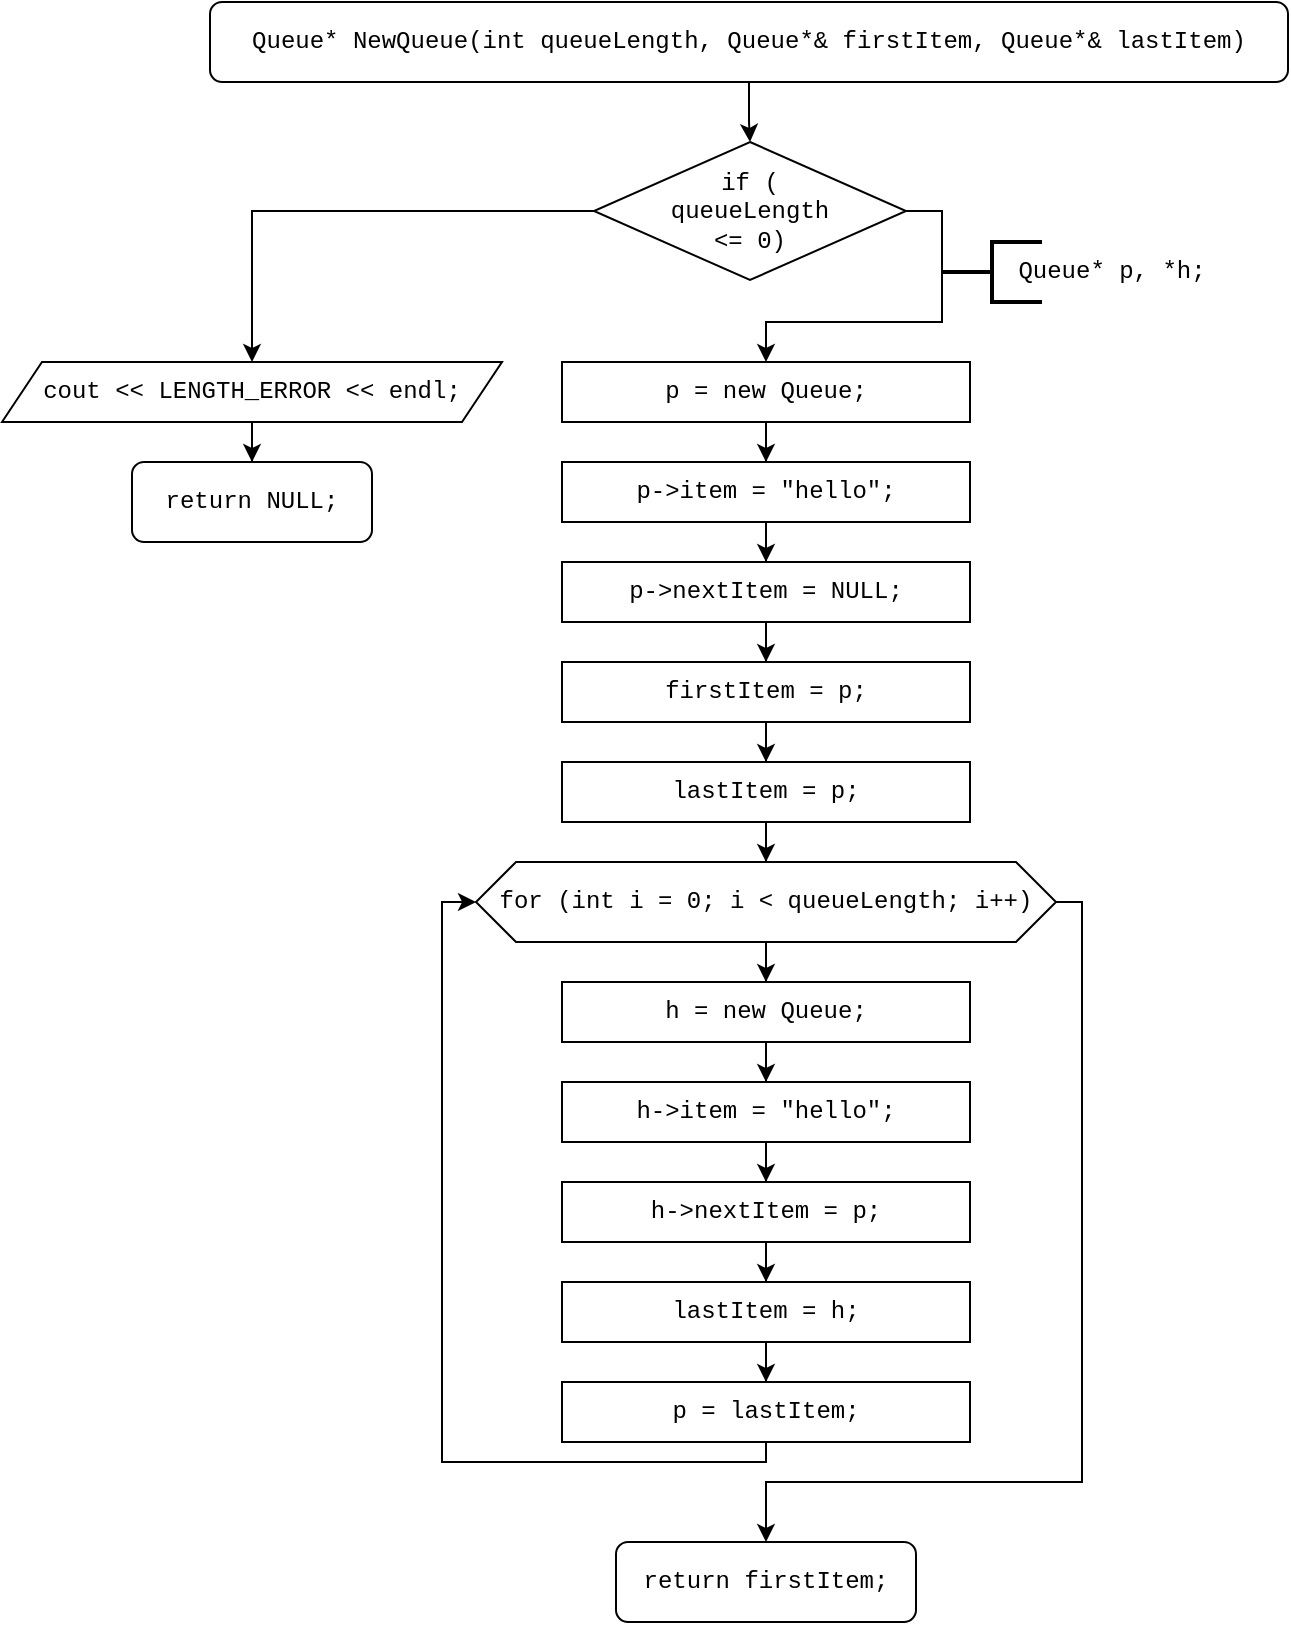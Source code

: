 <mxfile version="14.1.8" type="device"><diagram id="s02SM35K_EpGHr1rOmlh" name="Страница 1"><mxGraphModel dx="1278" dy="960" grid="1" gridSize="10" guides="1" tooltips="1" connect="1" arrows="1" fold="1" page="1" pageScale="1" pageWidth="827" pageHeight="1169" math="0" shadow="0"><root><mxCell id="0"/><mxCell id="1" parent="0"/><mxCell id="MXSLo9YrA0kWNpz8d-Ny-3" style="edgeStyle=orthogonalEdgeStyle;rounded=0;orthogonalLoop=1;jettySize=auto;html=1;entryX=0.5;entryY=0;entryDx=0;entryDy=0;" edge="1" parent="1" source="MXSLo9YrA0kWNpz8d-Ny-1" target="MXSLo9YrA0kWNpz8d-Ny-2"><mxGeometry relative="1" as="geometry"/></mxCell><mxCell id="MXSLo9YrA0kWNpz8d-Ny-1" value="Queue* NewQueue(int queueLength, Queue*&amp;amp; firstItem, Queue*&amp;amp; lastItem)" style="rounded=1;whiteSpace=wrap;html=1;fontFamily=Courier New;" vertex="1" parent="1"><mxGeometry x="144" y="40" width="539" height="40" as="geometry"/></mxCell><mxCell id="MXSLo9YrA0kWNpz8d-Ny-4" style="edgeStyle=orthogonalEdgeStyle;rounded=0;orthogonalLoop=1;jettySize=auto;html=1;entryX=0.5;entryY=0;entryDx=0;entryDy=0;" edge="1" parent="1" source="MXSLo9YrA0kWNpz8d-Ny-2" target="MXSLo9YrA0kWNpz8d-Ny-5"><mxGeometry relative="1" as="geometry"><mxPoint x="100" y="190" as="targetPoint"/><Array as="points"><mxPoint x="165" y="144"/></Array></mxGeometry></mxCell><mxCell id="MXSLo9YrA0kWNpz8d-Ny-10" style="edgeStyle=orthogonalEdgeStyle;rounded=0;orthogonalLoop=1;jettySize=auto;html=1;entryX=0.5;entryY=0;entryDx=0;entryDy=0;" edge="1" parent="1" source="MXSLo9YrA0kWNpz8d-Ny-2" target="MXSLo9YrA0kWNpz8d-Ny-9"><mxGeometry relative="1" as="geometry"><Array as="points"><mxPoint x="510" y="145"/><mxPoint x="510" y="200"/><mxPoint x="422" y="200"/></Array></mxGeometry></mxCell><mxCell id="MXSLo9YrA0kWNpz8d-Ny-2" value="if (&lt;br&gt;queueLength&lt;br&gt;&amp;lt;= 0)" style="rhombus;whiteSpace=wrap;html=1;fontFamily=Courier New;" vertex="1" parent="1"><mxGeometry x="336" y="110" width="156" height="69" as="geometry"/></mxCell><mxCell id="MXSLo9YrA0kWNpz8d-Ny-7" style="edgeStyle=orthogonalEdgeStyle;rounded=0;orthogonalLoop=1;jettySize=auto;html=1;entryX=0.5;entryY=0;entryDx=0;entryDy=0;" edge="1" parent="1" source="MXSLo9YrA0kWNpz8d-Ny-5" target="MXSLo9YrA0kWNpz8d-Ny-6"><mxGeometry relative="1" as="geometry"/></mxCell><mxCell id="MXSLo9YrA0kWNpz8d-Ny-5" value="cout &amp;lt;&amp;lt; LENGTH_ERROR &amp;lt;&amp;lt; endl;" style="shape=parallelogram;perimeter=parallelogramPerimeter;whiteSpace=wrap;html=1;fixedSize=1;fontFamily=Courier New;" vertex="1" parent="1"><mxGeometry x="40" y="220" width="250" height="30" as="geometry"/></mxCell><mxCell id="MXSLo9YrA0kWNpz8d-Ny-6" value="return NULL;" style="rounded=1;whiteSpace=wrap;html=1;fontFamily=Courier New;" vertex="1" parent="1"><mxGeometry x="105" y="270" width="120" height="40" as="geometry"/></mxCell><mxCell id="MXSLo9YrA0kWNpz8d-Ny-17" style="edgeStyle=orthogonalEdgeStyle;rounded=0;orthogonalLoop=1;jettySize=auto;html=1;entryX=0.5;entryY=0;entryDx=0;entryDy=0;fontFamily=Courier New;" edge="1" parent="1" source="MXSLo9YrA0kWNpz8d-Ny-9" target="MXSLo9YrA0kWNpz8d-Ny-13"><mxGeometry relative="1" as="geometry"/></mxCell><mxCell id="MXSLo9YrA0kWNpz8d-Ny-9" value="p = new Queue;" style="rounded=0;whiteSpace=wrap;html=1;fontFamily=Courier New;align=center;" vertex="1" parent="1"><mxGeometry x="320" y="220" width="204" height="30" as="geometry"/></mxCell><mxCell id="MXSLo9YrA0kWNpz8d-Ny-11" value="" style="strokeWidth=2;html=1;shape=mxgraph.flowchart.annotation_2;align=left;labelPosition=right;pointerEvents=1;" vertex="1" parent="1"><mxGeometry x="510" y="160" width="50" height="30" as="geometry"/></mxCell><mxCell id="MXSLo9YrA0kWNpz8d-Ny-12" value="Queue* p, *h;" style="text;html=1;strokeColor=none;fillColor=none;align=center;verticalAlign=middle;whiteSpace=wrap;rounded=0;fontFamily=Courier New;" vertex="1" parent="1"><mxGeometry x="540" y="160" width="110" height="30" as="geometry"/></mxCell><mxCell id="MXSLo9YrA0kWNpz8d-Ny-18" style="edgeStyle=orthogonalEdgeStyle;rounded=0;orthogonalLoop=1;jettySize=auto;html=1;entryX=0.5;entryY=0;entryDx=0;entryDy=0;fontFamily=Courier New;" edge="1" parent="1" source="MXSLo9YrA0kWNpz8d-Ny-13" target="MXSLo9YrA0kWNpz8d-Ny-15"><mxGeometry relative="1" as="geometry"/></mxCell><mxCell id="MXSLo9YrA0kWNpz8d-Ny-13" value="p-&gt;item = &quot;hello&quot;;" style="rounded=0;whiteSpace=wrap;html=1;fontFamily=Courier New;align=center;" vertex="1" parent="1"><mxGeometry x="320" y="270" width="204" height="30" as="geometry"/></mxCell><mxCell id="MXSLo9YrA0kWNpz8d-Ny-20" style="edgeStyle=orthogonalEdgeStyle;rounded=0;orthogonalLoop=1;jettySize=auto;html=1;entryX=0.5;entryY=0;entryDx=0;entryDy=0;fontFamily=Courier New;" edge="1" parent="1" source="MXSLo9YrA0kWNpz8d-Ny-14" target="MXSLo9YrA0kWNpz8d-Ny-16"><mxGeometry relative="1" as="geometry"/></mxCell><mxCell id="MXSLo9YrA0kWNpz8d-Ny-14" value="firstItem = p;" style="rounded=0;whiteSpace=wrap;html=1;fontFamily=Courier New;align=center;" vertex="1" parent="1"><mxGeometry x="320" y="370" width="204" height="30" as="geometry"/></mxCell><mxCell id="MXSLo9YrA0kWNpz8d-Ny-19" style="edgeStyle=orthogonalEdgeStyle;rounded=0;orthogonalLoop=1;jettySize=auto;html=1;entryX=0.5;entryY=0;entryDx=0;entryDy=0;fontFamily=Courier New;" edge="1" parent="1" source="MXSLo9YrA0kWNpz8d-Ny-15" target="MXSLo9YrA0kWNpz8d-Ny-14"><mxGeometry relative="1" as="geometry"/></mxCell><mxCell id="MXSLo9YrA0kWNpz8d-Ny-15" value="p-&amp;gt;nextItem = NULL;" style="rounded=0;whiteSpace=wrap;html=1;fontFamily=Courier New;align=center;" vertex="1" parent="1"><mxGeometry x="320" y="320" width="204" height="30" as="geometry"/></mxCell><mxCell id="MXSLo9YrA0kWNpz8d-Ny-22" style="edgeStyle=orthogonalEdgeStyle;rounded=0;orthogonalLoop=1;jettySize=auto;html=1;entryX=0.5;entryY=0;entryDx=0;entryDy=0;fontFamily=Courier New;" edge="1" parent="1" source="MXSLo9YrA0kWNpz8d-Ny-16" target="MXSLo9YrA0kWNpz8d-Ny-21"><mxGeometry relative="1" as="geometry"/></mxCell><mxCell id="MXSLo9YrA0kWNpz8d-Ny-16" value="lastItem = p;" style="rounded=0;whiteSpace=wrap;html=1;fontFamily=Courier New;align=center;" vertex="1" parent="1"><mxGeometry x="320" y="420" width="204" height="30" as="geometry"/></mxCell><mxCell id="MXSLo9YrA0kWNpz8d-Ny-28" style="edgeStyle=orthogonalEdgeStyle;rounded=0;orthogonalLoop=1;jettySize=auto;html=1;entryX=0.5;entryY=0;entryDx=0;entryDy=0;fontFamily=Courier New;" edge="1" parent="1" source="MXSLo9YrA0kWNpz8d-Ny-21" target="MXSLo9YrA0kWNpz8d-Ny-23"><mxGeometry relative="1" as="geometry"/></mxCell><mxCell id="MXSLo9YrA0kWNpz8d-Ny-35" style="edgeStyle=orthogonalEdgeStyle;rounded=0;orthogonalLoop=1;jettySize=auto;html=1;fontFamily=Courier New;" edge="1" parent="1" source="MXSLo9YrA0kWNpz8d-Ny-21"><mxGeometry relative="1" as="geometry"><mxPoint x="422" y="810" as="targetPoint"/><Array as="points"><mxPoint x="580" y="490"/><mxPoint x="580" y="780"/></Array></mxGeometry></mxCell><mxCell id="MXSLo9YrA0kWNpz8d-Ny-21" value="for (int i = 0; i &amp;lt; queueLength; i++)" style="shape=hexagon;perimeter=hexagonPerimeter2;whiteSpace=wrap;html=1;fixedSize=1;fontFamily=Courier New;" vertex="1" parent="1"><mxGeometry x="277" y="470" width="290" height="40" as="geometry"/></mxCell><mxCell id="MXSLo9YrA0kWNpz8d-Ny-29" style="edgeStyle=orthogonalEdgeStyle;rounded=0;orthogonalLoop=1;jettySize=auto;html=1;entryX=0.5;entryY=0;entryDx=0;entryDy=0;fontFamily=Courier New;" edge="1" parent="1" source="MXSLo9YrA0kWNpz8d-Ny-23" target="MXSLo9YrA0kWNpz8d-Ny-24"><mxGeometry relative="1" as="geometry"/></mxCell><mxCell id="MXSLo9YrA0kWNpz8d-Ny-23" value="h = new Queue;" style="rounded=0;whiteSpace=wrap;html=1;fontFamily=Courier New;align=center;" vertex="1" parent="1"><mxGeometry x="320" y="530" width="204" height="30" as="geometry"/></mxCell><mxCell id="MXSLo9YrA0kWNpz8d-Ny-31" style="edgeStyle=orthogonalEdgeStyle;rounded=0;orthogonalLoop=1;jettySize=auto;html=1;entryX=0.5;entryY=0;entryDx=0;entryDy=0;fontFamily=Courier New;" edge="1" parent="1" source="MXSLo9YrA0kWNpz8d-Ny-24" target="MXSLo9YrA0kWNpz8d-Ny-25"><mxGeometry relative="1" as="geometry"/></mxCell><mxCell id="MXSLo9YrA0kWNpz8d-Ny-24" value="h-&amp;gt;item = &quot;hello&quot;;" style="rounded=0;whiteSpace=wrap;html=1;fontFamily=Courier New;align=center;" vertex="1" parent="1"><mxGeometry x="320" y="580" width="204" height="30" as="geometry"/></mxCell><mxCell id="MXSLo9YrA0kWNpz8d-Ny-32" style="edgeStyle=orthogonalEdgeStyle;rounded=0;orthogonalLoop=1;jettySize=auto;html=1;entryX=0.5;entryY=0;entryDx=0;entryDy=0;fontFamily=Courier New;" edge="1" parent="1" source="MXSLo9YrA0kWNpz8d-Ny-25" target="MXSLo9YrA0kWNpz8d-Ny-26"><mxGeometry relative="1" as="geometry"/></mxCell><mxCell id="MXSLo9YrA0kWNpz8d-Ny-25" value="h-&amp;gt;nextItem = p;" style="rounded=0;whiteSpace=wrap;html=1;fontFamily=Courier New;align=center;" vertex="1" parent="1"><mxGeometry x="320" y="630" width="204" height="30" as="geometry"/></mxCell><mxCell id="MXSLo9YrA0kWNpz8d-Ny-33" style="edgeStyle=orthogonalEdgeStyle;rounded=0;orthogonalLoop=1;jettySize=auto;html=1;entryX=0.5;entryY=0;entryDx=0;entryDy=0;fontFamily=Courier New;" edge="1" parent="1" source="MXSLo9YrA0kWNpz8d-Ny-26" target="MXSLo9YrA0kWNpz8d-Ny-27"><mxGeometry relative="1" as="geometry"/></mxCell><mxCell id="MXSLo9YrA0kWNpz8d-Ny-26" value="lastItem = h;" style="rounded=0;whiteSpace=wrap;html=1;fontFamily=Courier New;align=center;" vertex="1" parent="1"><mxGeometry x="320" y="680" width="204" height="30" as="geometry"/></mxCell><mxCell id="MXSLo9YrA0kWNpz8d-Ny-34" style="edgeStyle=orthogonalEdgeStyle;rounded=0;orthogonalLoop=1;jettySize=auto;html=1;fontFamily=Courier New;entryX=0;entryY=0.5;entryDx=0;entryDy=0;" edge="1" parent="1" source="MXSLo9YrA0kWNpz8d-Ny-27" target="MXSLo9YrA0kWNpz8d-Ny-21"><mxGeometry relative="1" as="geometry"><mxPoint x="250" y="490" as="targetPoint"/><Array as="points"><mxPoint x="422" y="770"/><mxPoint x="260" y="770"/><mxPoint x="260" y="490"/></Array></mxGeometry></mxCell><mxCell id="MXSLo9YrA0kWNpz8d-Ny-27" value="p = lastItem;" style="rounded=0;whiteSpace=wrap;html=1;fontFamily=Courier New;align=center;" vertex="1" parent="1"><mxGeometry x="320" y="730" width="204" height="30" as="geometry"/></mxCell><mxCell id="MXSLo9YrA0kWNpz8d-Ny-36" value="return firstItem;" style="rounded=1;whiteSpace=wrap;html=1;fontFamily=Courier New;" vertex="1" parent="1"><mxGeometry x="347" y="810" width="150" height="40" as="geometry"/></mxCell></root></mxGraphModel></diagram></mxfile>